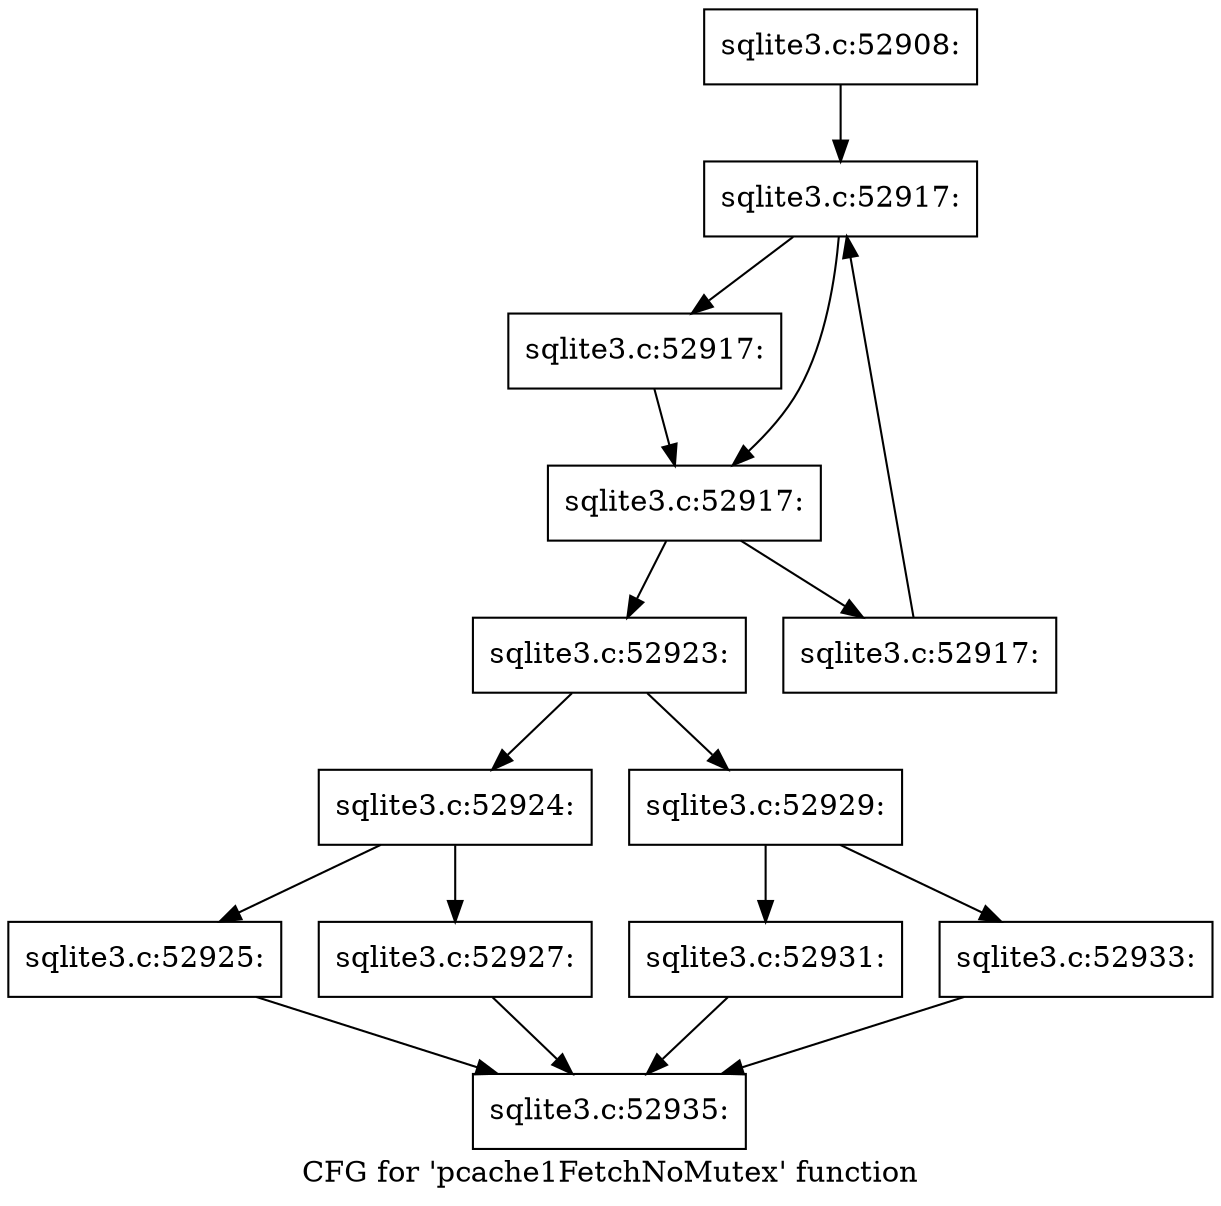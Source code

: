 digraph "CFG for 'pcache1FetchNoMutex' function" {
	label="CFG for 'pcache1FetchNoMutex' function";

	Node0x55c0fa958d60 [shape=record,label="{sqlite3.c:52908:}"];
	Node0x55c0fa958d60 -> Node0x55c0fa95d000;
	Node0x55c0fa95d000 [shape=record,label="{sqlite3.c:52917:}"];
	Node0x55c0fa95d000 -> Node0x55c0fa95d230;
	Node0x55c0fa95d000 -> Node0x55c0fa95d1e0;
	Node0x55c0fa95d230 [shape=record,label="{sqlite3.c:52917:}"];
	Node0x55c0fa95d230 -> Node0x55c0fa95d1e0;
	Node0x55c0fa95d1e0 [shape=record,label="{sqlite3.c:52917:}"];
	Node0x55c0fa95d1e0 -> Node0x55c0fa95d980;
	Node0x55c0fa95d1e0 -> Node0x55c0fa95d160;
	Node0x55c0fa95d980 [shape=record,label="{sqlite3.c:52917:}"];
	Node0x55c0fa95d980 -> Node0x55c0fa95d000;
	Node0x55c0fa95d160 [shape=record,label="{sqlite3.c:52923:}"];
	Node0x55c0fa95d160 -> Node0x55c0fa95dff0;
	Node0x55c0fa95d160 -> Node0x55c0fa95e090;
	Node0x55c0fa95dff0 [shape=record,label="{sqlite3.c:52924:}"];
	Node0x55c0fa95dff0 -> Node0x55c0fa95e360;
	Node0x55c0fa95dff0 -> Node0x55c0fa95e400;
	Node0x55c0fa95e360 [shape=record,label="{sqlite3.c:52925:}"];
	Node0x55c0fa95e360 -> Node0x55c0f58101a0;
	Node0x55c0fa95e400 [shape=record,label="{sqlite3.c:52927:}"];
	Node0x55c0fa95e400 -> Node0x55c0f58101a0;
	Node0x55c0fa95e090 [shape=record,label="{sqlite3.c:52929:}"];
	Node0x55c0fa95e090 -> Node0x55c0fa95e3b0;
	Node0x55c0fa95e090 -> Node0x55c0fa95eec0;
	Node0x55c0fa95e3b0 [shape=record,label="{sqlite3.c:52931:}"];
	Node0x55c0fa95e3b0 -> Node0x55c0f58101a0;
	Node0x55c0fa95eec0 [shape=record,label="{sqlite3.c:52933:}"];
	Node0x55c0fa95eec0 -> Node0x55c0f58101a0;
	Node0x55c0f58101a0 [shape=record,label="{sqlite3.c:52935:}"];
}
